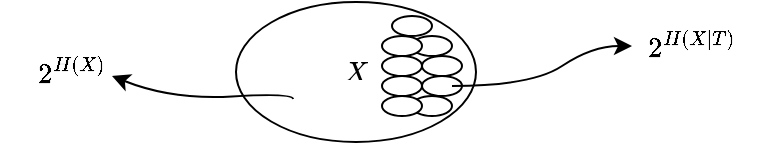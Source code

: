 <mxfile version="27.0.9">
  <diagram name="第 1 页" id="UgfUToFQ1sDy8aWVD4ze">
    <mxGraphModel dx="455" dy="390" grid="1" gridSize="10" guides="1" tooltips="1" connect="1" arrows="1" fold="1" page="1" pageScale="1" pageWidth="850" pageHeight="1100" math="1" shadow="0">
      <root>
        <mxCell id="0" />
        <mxCell id="1" parent="0" />
        <mxCell id="FQCRsAN3nEkafv9ix8LX-1" value="&lt;svg style=&quot;vertical-align: 0px;&quot; xmlns:xlink=&quot;http://www.w3.org/1999/xlink&quot; viewBox=&quot;0 -683 852 683&quot; role=&quot;img&quot; height=&quot;1.545ex&quot; width=&quot;1.928ex&quot; xmlns=&quot;http://www.w3.org/2000/svg&quot;&gt;&lt;defs&gt;&lt;path d=&quot;M42 0H40Q26 0 26 11Q26 15 29 27Q33 41 36 43T55 46Q141 49 190 98Q200 108 306 224T411 342Q302 620 297 625Q288 636 234 637H206Q200 643 200 645T202 664Q206 677 212 683H226Q260 681 347 681Q380 681 408 681T453 682T473 682Q490 682 490 671Q490 670 488 658Q484 643 481 640T465 637Q434 634 411 620L488 426L541 485Q646 598 646 610Q646 628 622 635Q617 635 609 637Q594 637 594 648Q594 650 596 664Q600 677 606 683H618Q619 683 643 683T697 681T738 680Q828 680 837 683H845Q852 676 852 672Q850 647 840 637H824Q790 636 763 628T722 611T698 593L687 584Q687 585 592 480L505 384Q505 383 536 304T601 142T638 56Q648 47 699 46Q734 46 734 37Q734 35 732 23Q728 7 725 4T711 1Q708 1 678 1T589 2Q528 2 496 2T461 1Q444 1 444 10Q444 11 446 25Q448 35 450 39T455 44T464 46T480 47T506 54Q523 62 523 64Q522 64 476 181L429 299Q241 95 236 84Q232 76 232 72Q232 53 261 47Q262 47 267 47T273 46Q276 46 277 46T280 45T283 42T284 35Q284 26 282 19Q279 6 276 4T261 1Q258 1 243 1T201 2T142 2Q64 2 42 0Z&quot; id=&quot;MJX-2-TEX-I-1D44B&quot;&gt;&lt;/path&gt;&lt;/defs&gt;&lt;g transform=&quot;scale(1,-1)&quot; stroke-width=&quot;0&quot; fill=&quot;currentColor&quot; stroke=&quot;currentColor&quot;&gt;&lt;g data-mml-node=&quot;math&quot;&gt;&lt;g data-mml-node=&quot;mi&quot;&gt;&lt;use xlink:href=&quot;#MJX-2-TEX-I-1D44B&quot; data-c=&quot;1D44B&quot;&gt;&lt;/use&gt;&lt;/g&gt;&lt;/g&gt;&lt;/g&gt;&lt;/svg&gt;" style="ellipse;whiteSpace=wrap;html=1;" vertex="1" parent="1">
          <mxGeometry x="312" y="273" width="120" height="70" as="geometry" />
        </mxCell>
        <mxCell id="FQCRsAN3nEkafv9ix8LX-2" value="" style="ellipse;whiteSpace=wrap;html=1;" vertex="1" parent="1">
          <mxGeometry x="390" y="280" width="20" height="10" as="geometry" />
        </mxCell>
        <mxCell id="FQCRsAN3nEkafv9ix8LX-3" value="" style="ellipse;whiteSpace=wrap;html=1;" vertex="1" parent="1">
          <mxGeometry x="400" y="290" width="20" height="10" as="geometry" />
        </mxCell>
        <mxCell id="FQCRsAN3nEkafv9ix8LX-4" value="" style="ellipse;whiteSpace=wrap;html=1;" vertex="1" parent="1">
          <mxGeometry x="405" y="300" width="20" height="10" as="geometry" />
        </mxCell>
        <mxCell id="FQCRsAN3nEkafv9ix8LX-5" value="" style="ellipse;whiteSpace=wrap;html=1;" vertex="1" parent="1">
          <mxGeometry x="405" y="310" width="20" height="10" as="geometry" />
        </mxCell>
        <mxCell id="FQCRsAN3nEkafv9ix8LX-6" value="" style="ellipse;whiteSpace=wrap;html=1;" vertex="1" parent="1">
          <mxGeometry x="400" y="320" width="20" height="10" as="geometry" />
        </mxCell>
        <mxCell id="FQCRsAN3nEkafv9ix8LX-7" value="" style="ellipse;whiteSpace=wrap;html=1;" vertex="1" parent="1">
          <mxGeometry x="385" y="290" width="20" height="10" as="geometry" />
        </mxCell>
        <mxCell id="FQCRsAN3nEkafv9ix8LX-8" value="" style="ellipse;whiteSpace=wrap;html=1;" vertex="1" parent="1">
          <mxGeometry x="385" y="300" width="20" height="10" as="geometry" />
        </mxCell>
        <mxCell id="FQCRsAN3nEkafv9ix8LX-9" value="" style="ellipse;whiteSpace=wrap;html=1;" vertex="1" parent="1">
          <mxGeometry x="385" y="310" width="20" height="10" as="geometry" />
        </mxCell>
        <mxCell id="FQCRsAN3nEkafv9ix8LX-10" value="" style="ellipse;whiteSpace=wrap;html=1;" vertex="1" parent="1">
          <mxGeometry x="385" y="320" width="20" height="10" as="geometry" />
        </mxCell>
        <mxCell id="FQCRsAN3nEkafv9ix8LX-13" value="$$2^{H(X|T)}$$" style="text;html=1;align=center;verticalAlign=middle;whiteSpace=wrap;rounded=0;" vertex="1" parent="1">
          <mxGeometry x="510" y="280" width="60" height="30" as="geometry" />
        </mxCell>
        <mxCell id="FQCRsAN3nEkafv9ix8LX-16" value="" style="curved=1;endArrow=classic;html=1;rounded=0;" edge="1" parent="1">
          <mxGeometry width="50" height="50" relative="1" as="geometry">
            <mxPoint x="340.581" y="321.51" as="sourcePoint" />
            <mxPoint x="250" y="310" as="targetPoint" />
            <Array as="points">
              <mxPoint x="340" y="318.5" />
              <mxPoint x="280" y="322" />
            </Array>
          </mxGeometry>
        </mxCell>
        <mxCell id="FQCRsAN3nEkafv9ix8LX-18" value="" style="curved=1;endArrow=classic;html=1;rounded=0;" edge="1" parent="1">
          <mxGeometry width="50" height="50" relative="1" as="geometry">
            <mxPoint x="420" y="315" as="sourcePoint" />
            <mxPoint x="510" y="295" as="targetPoint" />
            <Array as="points">
              <mxPoint x="460" y="315" />
              <mxPoint x="490" y="295" />
            </Array>
          </mxGeometry>
        </mxCell>
        <mxCell id="FQCRsAN3nEkafv9ix8LX-20" value="$$2^{H(X)}$$" style="text;html=1;align=center;verticalAlign=middle;whiteSpace=wrap;rounded=0;" vertex="1" parent="1">
          <mxGeometry x="200" y="293" width="60" height="30" as="geometry" />
        </mxCell>
      </root>
    </mxGraphModel>
  </diagram>
</mxfile>
